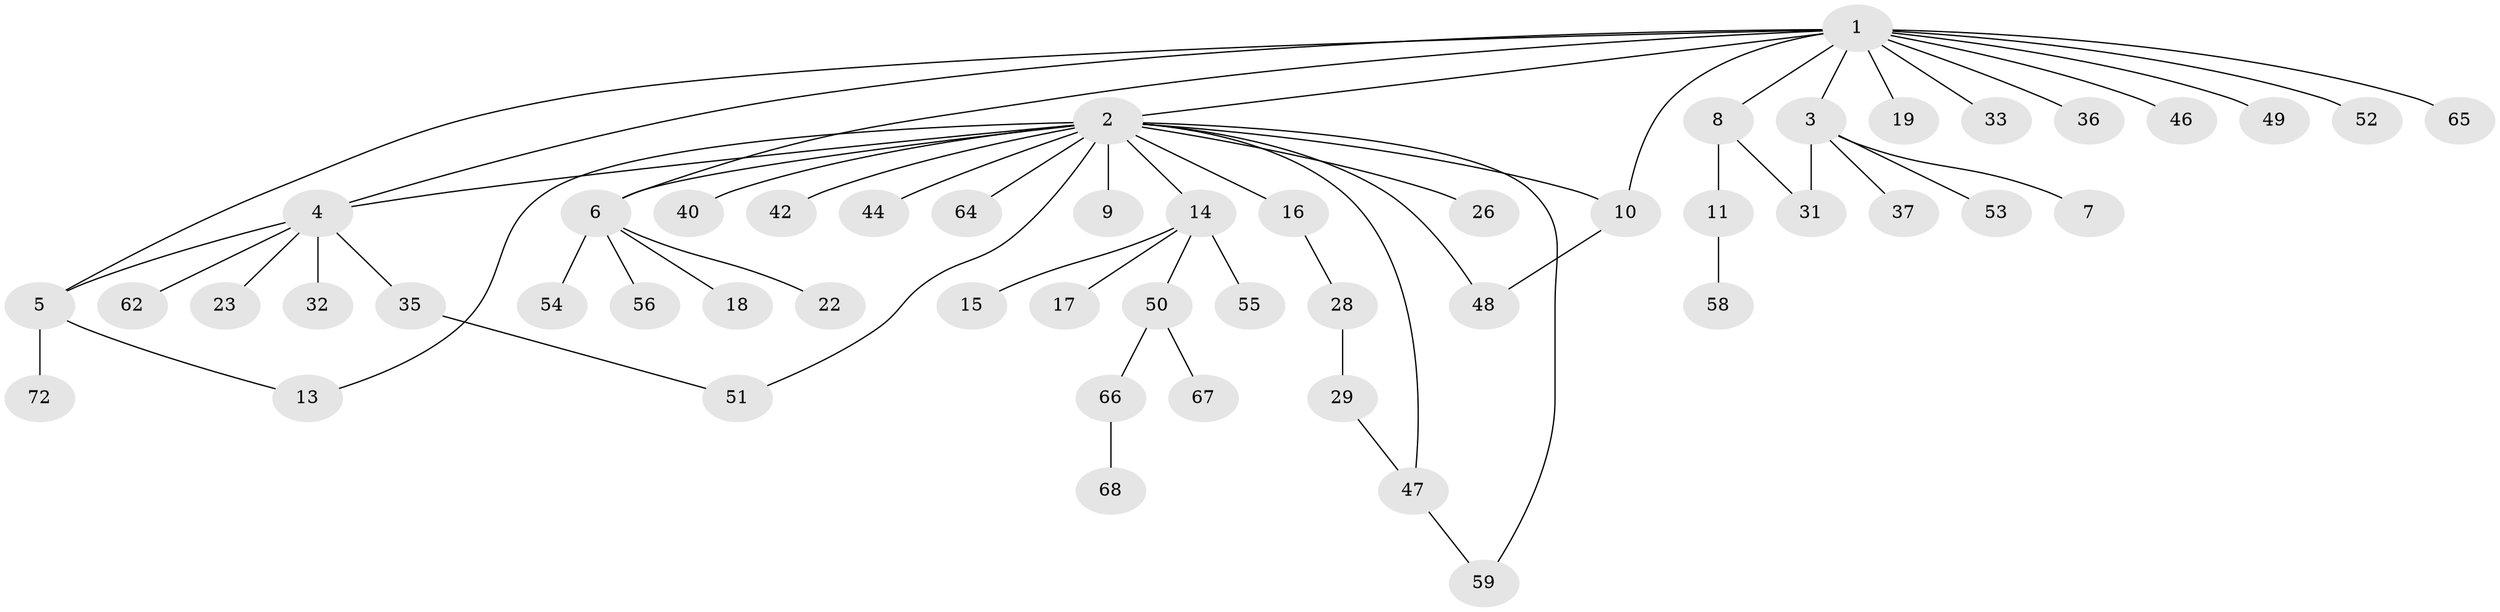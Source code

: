 // original degree distribution, {15: 0.013888888888888888, 16: 0.013888888888888888, 6: 0.027777777777777776, 7: 0.013888888888888888, 5: 0.027777777777777776, 1: 0.5694444444444444, 4: 0.041666666666666664, 3: 0.09722222222222222, 2: 0.19444444444444445}
// Generated by graph-tools (version 1.1) at 2025/11/02/27/25 16:11:16]
// undirected, 52 vertices, 61 edges
graph export_dot {
graph [start="1"]
  node [color=gray90,style=filled];
  1 [super="+41"];
  2 [super="+43"];
  3 [super="+60"];
  4 [super="+24"];
  5 [super="+34"];
  6 [super="+21"];
  7;
  8 [super="+12"];
  9;
  10 [super="+25"];
  11 [super="+71"];
  13;
  14 [super="+30"];
  15;
  16 [super="+38"];
  17;
  18 [super="+20"];
  19;
  22;
  23 [super="+27"];
  26 [super="+57"];
  28;
  29 [super="+45"];
  31 [super="+70"];
  32;
  33;
  35 [super="+39"];
  36;
  37;
  40;
  42;
  44;
  46;
  47 [super="+61"];
  48;
  49;
  50 [super="+63"];
  51;
  52;
  53;
  54 [super="+69"];
  55;
  56;
  58;
  59;
  62;
  64;
  65;
  66;
  67;
  68;
  72;
  1 -- 2;
  1 -- 3;
  1 -- 4;
  1 -- 5;
  1 -- 6;
  1 -- 8;
  1 -- 10;
  1 -- 19;
  1 -- 33;
  1 -- 36;
  1 -- 46;
  1 -- 49;
  1 -- 52;
  1 -- 65;
  2 -- 9;
  2 -- 10;
  2 -- 13;
  2 -- 14;
  2 -- 16;
  2 -- 26;
  2 -- 40;
  2 -- 42;
  2 -- 44;
  2 -- 48;
  2 -- 51;
  2 -- 64;
  2 -- 59;
  2 -- 47;
  2 -- 6;
  2 -- 4;
  3 -- 7;
  3 -- 31;
  3 -- 37;
  3 -- 53;
  4 -- 5;
  4 -- 23;
  4 -- 32;
  4 -- 35;
  4 -- 62;
  5 -- 13;
  5 -- 72;
  6 -- 18;
  6 -- 22;
  6 -- 54;
  6 -- 56;
  8 -- 11;
  8 -- 31;
  10 -- 48;
  11 -- 58;
  14 -- 15;
  14 -- 17;
  14 -- 50;
  14 -- 55;
  16 -- 28;
  28 -- 29;
  29 -- 47;
  35 -- 51;
  47 -- 59;
  50 -- 67;
  50 -- 66;
  66 -- 68;
}
